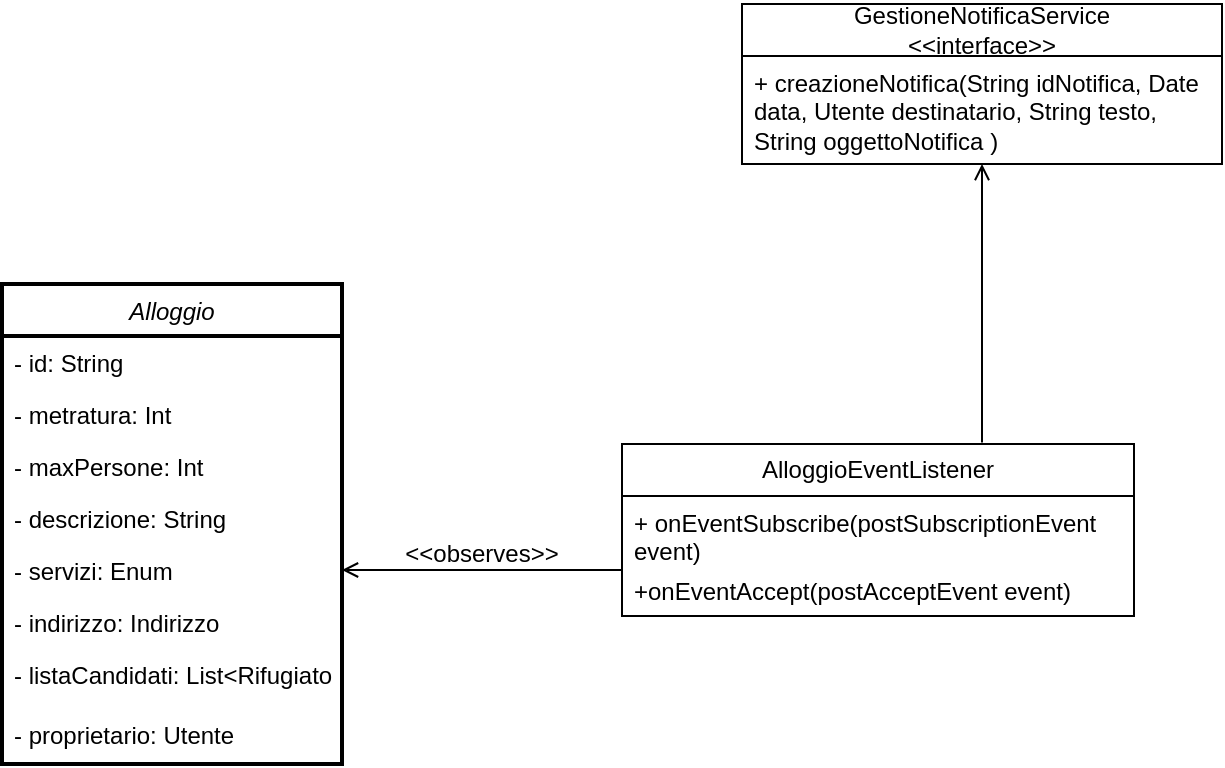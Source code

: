 <mxfile version="26.0.4" pages="2">
  <diagram name="Observer" id="5r0LvCbZ82UxP3_YAWgf">
    <mxGraphModel grid="1" page="1" gridSize="10" guides="1" tooltips="1" connect="1" arrows="1" fold="1" pageScale="1" pageWidth="827" pageHeight="1169" math="0" shadow="0">
      <root>
        <mxCell id="0" />
        <mxCell id="1" parent="0" />
        <mxCell id="BauJiiWz6hLuBgwk83IA-9" value="&lt;div&gt;GestioneNotificaService&lt;/div&gt;&lt;div&gt;&amp;lt;&amp;lt;interface&amp;gt;&amp;gt;&lt;br&gt;&lt;/div&gt;" style="swimlane;fontStyle=0;childLayout=stackLayout;horizontal=1;startSize=26;fillColor=none;horizontalStack=0;resizeParent=1;resizeParentMax=0;resizeLast=0;collapsible=1;marginBottom=0;whiteSpace=wrap;html=1;" vertex="1" parent="1">
          <mxGeometry x="460" y="395" width="240" height="80" as="geometry" />
        </mxCell>
        <mxCell id="BauJiiWz6hLuBgwk83IA-10" value="+ creazioneNotifica(String idNotifica, Date data, Utente destinatario, String testo, String oggettoNotifica )" style="text;strokeColor=none;fillColor=none;align=left;verticalAlign=top;spacingLeft=4;spacingRight=4;overflow=hidden;rotatable=0;points=[[0,0.5],[1,0.5]];portConstraint=eastwest;whiteSpace=wrap;html=1;" vertex="1" parent="BauJiiWz6hLuBgwk83IA-9">
          <mxGeometry y="26" width="240" height="54" as="geometry" />
        </mxCell>
        <mxCell id="ixCrWWCZWvNk0ekKdAt5-1" value="Alloggio" style="swimlane;fontStyle=2;align=center;verticalAlign=top;childLayout=stackLayout;horizontal=1;startSize=26;horizontalStack=0;resizeParent=1;resizeLast=0;collapsible=1;marginBottom=0;rounded=0;shadow=0;strokeWidth=2;swimlaneFillColor=default;" vertex="1" parent="1">
          <mxGeometry x="90" y="535" width="170" height="240" as="geometry">
            <mxRectangle x="550" y="140" width="160" height="26" as="alternateBounds" />
          </mxGeometry>
        </mxCell>
        <mxCell id="ixCrWWCZWvNk0ekKdAt5-2" value="- id: String" style="text;align=left;verticalAlign=top;spacingLeft=4;spacingRight=4;overflow=hidden;rotatable=0;points=[[0,0.5],[1,0.5]];portConstraint=eastwest;" vertex="1" parent="ixCrWWCZWvNk0ekKdAt5-1">
          <mxGeometry y="26" width="170" height="26" as="geometry" />
        </mxCell>
        <mxCell id="ixCrWWCZWvNk0ekKdAt5-3" value="- metratura: Int" style="text;align=left;verticalAlign=top;spacingLeft=4;spacingRight=4;overflow=hidden;rotatable=0;points=[[0,0.5],[1,0.5]];portConstraint=eastwest;" vertex="1" parent="ixCrWWCZWvNk0ekKdAt5-1">
          <mxGeometry y="52" width="170" height="26" as="geometry" />
        </mxCell>
        <mxCell id="ixCrWWCZWvNk0ekKdAt5-4" value="- maxPersone: Int" style="text;align=left;verticalAlign=top;spacingLeft=4;spacingRight=4;overflow=hidden;rotatable=0;points=[[0,0.5],[1,0.5]];portConstraint=eastwest;" vertex="1" parent="ixCrWWCZWvNk0ekKdAt5-1">
          <mxGeometry y="78" width="170" height="26" as="geometry" />
        </mxCell>
        <mxCell id="ixCrWWCZWvNk0ekKdAt5-5" value="- descrizione: String" style="text;align=left;verticalAlign=top;spacingLeft=4;spacingRight=4;overflow=hidden;rotatable=0;points=[[0,0.5],[1,0.5]];portConstraint=eastwest;" vertex="1" parent="ixCrWWCZWvNk0ekKdAt5-1">
          <mxGeometry y="104" width="170" height="26" as="geometry" />
        </mxCell>
        <mxCell id="ixCrWWCZWvNk0ekKdAt5-6" value="- servizi: Enum" style="text;align=left;verticalAlign=top;spacingLeft=4;spacingRight=4;overflow=hidden;rotatable=0;points=[[0,0.5],[1,0.5]];portConstraint=eastwest;" vertex="1" parent="ixCrWWCZWvNk0ekKdAt5-1">
          <mxGeometry y="130" width="170" height="26" as="geometry" />
        </mxCell>
        <mxCell id="ixCrWWCZWvNk0ekKdAt5-7" value="- indirizzo: Indirizzo" style="text;align=left;verticalAlign=top;spacingLeft=4;spacingRight=4;overflow=hidden;rotatable=0;points=[[0,0.5],[1,0.5]];portConstraint=eastwest;" vertex="1" parent="ixCrWWCZWvNk0ekKdAt5-1">
          <mxGeometry y="156" width="170" height="26" as="geometry" />
        </mxCell>
        <mxCell id="ixCrWWCZWvNk0ekKdAt5-8" value="- listaCandidati: List&lt;Rifugiato&gt;" style="text;align=left;verticalAlign=top;spacingLeft=4;spacingRight=4;overflow=hidden;rotatable=0;points=[[0,0.5],[1,0.5]];portConstraint=eastwest;rounded=0;shadow=0;html=0;" vertex="1" parent="ixCrWWCZWvNk0ekKdAt5-1">
          <mxGeometry y="182" width="170" height="30" as="geometry" />
        </mxCell>
        <mxCell id="ixCrWWCZWvNk0ekKdAt5-9" value="- proprietario: Utente" style="text;align=left;verticalAlign=top;spacingLeft=4;spacingRight=4;overflow=hidden;rotatable=0;points=[[0,0.5],[1,0.5]];portConstraint=eastwest;" vertex="1" parent="ixCrWWCZWvNk0ekKdAt5-1">
          <mxGeometry y="212" width="170" height="26" as="geometry" />
        </mxCell>
        <mxCell id="ixCrWWCZWvNk0ekKdAt5-10" value="&lt;div&gt;AlloggioEventListener&lt;/div&gt;" style="swimlane;fontStyle=0;childLayout=stackLayout;horizontal=1;startSize=26;fillColor=none;horizontalStack=0;resizeParent=1;resizeParentMax=0;resizeLast=0;collapsible=1;marginBottom=0;whiteSpace=wrap;html=1;" vertex="1" parent="1">
          <mxGeometry x="400" y="615" width="256" height="86" as="geometry" />
        </mxCell>
        <mxCell id="ixCrWWCZWvNk0ekKdAt5-11" value="+ onEventSubscribe(postSubscriptionEvent&amp;nbsp; event)" style="text;strokeColor=none;fillColor=none;align=left;verticalAlign=top;spacingLeft=4;spacingRight=4;overflow=hidden;rotatable=0;points=[[0,0.5],[1,0.5]];portConstraint=eastwest;whiteSpace=wrap;html=1;" vertex="1" parent="ixCrWWCZWvNk0ekKdAt5-10">
          <mxGeometry y="26" width="256" height="34" as="geometry" />
        </mxCell>
        <mxCell id="ixCrWWCZWvNk0ekKdAt5-12" value="+onEventAccept(postAcceptEvent event)" style="text;strokeColor=none;fillColor=none;align=left;verticalAlign=top;spacingLeft=4;spacingRight=4;overflow=hidden;rotatable=0;points=[[0,0.5],[1,0.5]];portConstraint=eastwest;whiteSpace=wrap;html=1;" vertex="1" parent="ixCrWWCZWvNk0ekKdAt5-10">
          <mxGeometry y="60" width="256" height="26" as="geometry" />
        </mxCell>
        <mxCell id="ixCrWWCZWvNk0ekKdAt5-15" style="edgeStyle=orthogonalEdgeStyle;rounded=0;orthogonalLoop=1;jettySize=auto;html=1;exitX=0.5;exitY=1;exitDx=0;exitDy=0;entryX=0.707;entryY=-0.009;entryDx=0;entryDy=0;entryPerimeter=0;startArrow=open;startFill=0;endArrow=none;endFill=0;" edge="1" parent="1" source="BauJiiWz6hLuBgwk83IA-9" target="ixCrWWCZWvNk0ekKdAt5-10">
          <mxGeometry relative="1" as="geometry">
            <Array as="points">
              <mxPoint x="580" y="614" />
            </Array>
          </mxGeometry>
        </mxCell>
        <mxCell id="ixCrWWCZWvNk0ekKdAt5-16" style="edgeStyle=orthogonalEdgeStyle;rounded=0;orthogonalLoop=1;jettySize=auto;html=1;entryX=1;entryY=0.5;entryDx=0;entryDy=0;endArrow=open;endFill=0;" edge="1" parent="1" target="ixCrWWCZWvNk0ekKdAt5-6">
          <mxGeometry relative="1" as="geometry">
            <mxPoint x="400" y="678" as="sourcePoint" />
            <Array as="points">
              <mxPoint x="400" y="678" />
            </Array>
          </mxGeometry>
        </mxCell>
        <mxCell id="ixCrWWCZWvNk0ekKdAt5-17" value="&amp;lt;&amp;lt;observes&amp;gt;&amp;gt;" style="text;html=1;align=center;verticalAlign=middle;whiteSpace=wrap;rounded=0;" vertex="1" parent="1">
          <mxGeometry x="300" y="655" width="60" height="30" as="geometry" />
        </mxCell>
      </root>
    </mxGraphModel>
  </diagram>
  <diagram id="Oifa6lebje98L4-Kht_7" name="Facade">
    <mxGraphModel grid="1" page="1" gridSize="10" guides="1" tooltips="1" connect="1" arrows="1" fold="1" pageScale="1" pageWidth="827" pageHeight="1169" math="0" shadow="0">
      <root>
        <mxCell id="0" />
        <mxCell id="1" parent="0" />
        <mxCell id="Y9bf3s6smQToIdkRbKba-1" value="Bridge" style="shape=folder;fontStyle=1;spacingTop=10;tabWidth=40;tabHeight=14;tabPosition=left;html=1;whiteSpace=wrap;" vertex="1" parent="1">
          <mxGeometry x="140" y="89" width="70" height="50" as="geometry" />
        </mxCell>
        <mxCell id="Y9bf3s6smQToIdkRbKba-2" value="&lt;div&gt;GestioneEventoService&lt;/div&gt;&lt;div&gt;&amp;lt;&amp;lt;interface&amp;gt;&amp;gt;&lt;/div&gt;" style="swimlane;fontStyle=0;childLayout=stackLayout;horizontal=1;startSize=26;fillColor=none;horizontalStack=0;resizeParent=1;resizeParentMax=0;resizeLast=0;collapsible=1;marginBottom=0;whiteSpace=wrap;html=1;" vertex="1" parent="1">
          <mxGeometry x="340" y="50" width="450" height="266" as="geometry">
            <mxRectangle x="380" y="50" width="110" height="40" as="alternateBounds" />
          </mxGeometry>
        </mxCell>
        <mxCell id="eDNFxdV5lyFGsT5mUzEE-2" value="+ getAllEventi();" style="text;html=1;align=center;verticalAlign=middle;resizable=0;points=[];autosize=1;strokeColor=none;fillColor=none;" vertex="1" parent="Y9bf3s6smQToIdkRbKba-2">
          <mxGeometry y="26" width="450" height="30" as="geometry" />
        </mxCell>
        <mxCell id="eDNFxdV5lyFGsT5mUzEE-3" value="+ getEventoById(long id)" style="text;html=1;align=center;verticalAlign=middle;resizable=0;points=[];autosize=1;strokeColor=none;fillColor=none;" vertex="1" parent="Y9bf3s6smQToIdkRbKba-2">
          <mxGeometry y="56" width="450" height="30" as="geometry" />
        </mxCell>
        <mxCell id="eDNFxdV5lyFGsT5mUzEE-6" value="+ iscrizioneEvento(long id, String partecipanteEmail)" style="text;html=1;align=center;verticalAlign=middle;resizable=0;points=[];autosize=1;strokeColor=none;fillColor=none;" vertex="1" parent="Y9bf3s6smQToIdkRbKba-2">
          <mxGeometry y="86" width="450" height="30" as="geometry" />
        </mxCell>
        <mxCell id="E6nKBCr30avq0ui-ZkPU-2" value="+ disiscrizioneEvento(long id, String partecipanteEmail)" style="text;html=1;align=center;verticalAlign=middle;resizable=0;points=[];autosize=1;strokeColor=none;fillColor=none;" vertex="1" parent="Y9bf3s6smQToIdkRbKba-2">
          <mxGeometry y="116" width="450" height="30" as="geometry" />
        </mxCell>
        <mxCell id="E6nKBCr30avq0ui-ZkPU-3" value="+ getEventiByVolontario(String email)" style="text;html=1;align=center;verticalAlign=middle;resizable=0;points=[];autosize=1;strokeColor=none;fillColor=none;" vertex="1" parent="Y9bf3s6smQToIdkRbKba-2">
          <mxGeometry y="146" width="450" height="30" as="geometry" />
        </mxCell>
        <mxCell id="E6nKBCr30avq0ui-ZkPU-4" value="&lt;div style=&quot;text-align: left;&quot;&gt;&lt;span style=&quot;background-color: transparent; color: light-dark(rgb(0, 0, 0), rgb(255, 255, 255));&quot;&gt;+ trovaEventoConPartecipanti(long&lt;/span&gt;&lt;span style=&quot;background-color: transparent; color: light-dark(rgb(0, 0, 0), rgb(255, 255, 255));&quot;&gt;&amp;nbsp;eventoId)&lt;/span&gt;&lt;/div&gt;" style="text;html=1;align=center;verticalAlign=middle;resizable=0;points=[];autosize=1;strokeColor=none;fillColor=none;" vertex="1" parent="Y9bf3s6smQToIdkRbKba-2">
          <mxGeometry y="176" width="450" height="30" as="geometry" />
        </mxCell>
        <mxCell id="E6nKBCr30avq0ui-ZkPU-5" value="&lt;div style=&quot;text-align: left;&quot;&gt;&lt;span style=&quot;background-color: transparent; color: light-dark(rgb(0, 0, 0), rgb(255, 255, 255));&quot;&gt;+ getPartecipantiPerEvento(long&lt;/span&gt;&lt;span style=&quot;background-color: transparent; color: light-dark(rgb(0, 0, 0), rgb(255, 255, 255));&quot;&gt;&amp;nbsp;eventoId)&lt;/span&gt;&lt;/div&gt;" style="text;html=1;align=center;verticalAlign=middle;resizable=0;points=[];autosize=1;strokeColor=none;fillColor=none;" vertex="1" parent="Y9bf3s6smQToIdkRbKba-2">
          <mxGeometry y="206" width="450" height="30" as="geometry" />
        </mxCell>
        <mxCell id="E6nKBCr30avq0ui-ZkPU-6" value="&lt;div style=&quot;text-align: left;&quot;&gt;&lt;span style=&quot;background-color: transparent; color: light-dark(rgb(0, 0, 0), rgb(255, 255, 255));&quot;&gt;+ getRandomEvents(&lt;/span&gt;&lt;span style=&quot;background-color: transparent; color: light-dark(rgb(0, 0, 0), rgb(255, 255, 255));&quot;&gt;)&lt;/span&gt;&lt;/div&gt;" style="text;html=1;align=center;verticalAlign=middle;resizable=0;points=[];autosize=1;strokeColor=none;fillColor=none;" vertex="1" parent="Y9bf3s6smQToIdkRbKba-2">
          <mxGeometry y="236" width="450" height="30" as="geometry" />
        </mxCell>
        <mxCell id="Y9bf3s6smQToIdkRbKba-6" style="edgeStyle=orthogonalEdgeStyle;rounded=0;orthogonalLoop=1;jettySize=auto;html=1;exitX=0;exitY=0;exitDx=70;exitDy=32;exitPerimeter=0;dashed=1;endArrow=openThin;endFill=0;entryX=0;entryY=0.5;entryDx=0;entryDy=0;entryPerimeter=0;" edge="1" parent="1" source="Y9bf3s6smQToIdkRbKba-1" target="eDNFxdV5lyFGsT5mUzEE-3">
          <mxGeometry relative="1" as="geometry">
            <mxPoint x="360" y="121" as="targetPoint" />
            <Array as="points" />
          </mxGeometry>
        </mxCell>
        <mxCell id="Y9bf3s6smQToIdkRbKba-8" value="GestioneEventoServiceImpl" style="html=1;whiteSpace=wrap;" vertex="1" parent="1">
          <mxGeometry x="455" y="484.99" width="220" height="50" as="geometry" />
        </mxCell>
        <mxCell id="E6nKBCr30avq0ui-ZkPU-7" style="edgeStyle=orthogonalEdgeStyle;rounded=0;orthogonalLoop=1;jettySize=auto;html=1;entryX=0.502;entryY=1.067;entryDx=0;entryDy=0;entryPerimeter=0;dashed=1;endArrow=open;endFill=0;" edge="1" parent="1" source="Y9bf3s6smQToIdkRbKba-8" target="E6nKBCr30avq0ui-ZkPU-6">
          <mxGeometry relative="1" as="geometry" />
        </mxCell>
      </root>
    </mxGraphModel>
  </diagram>
</mxfile>
